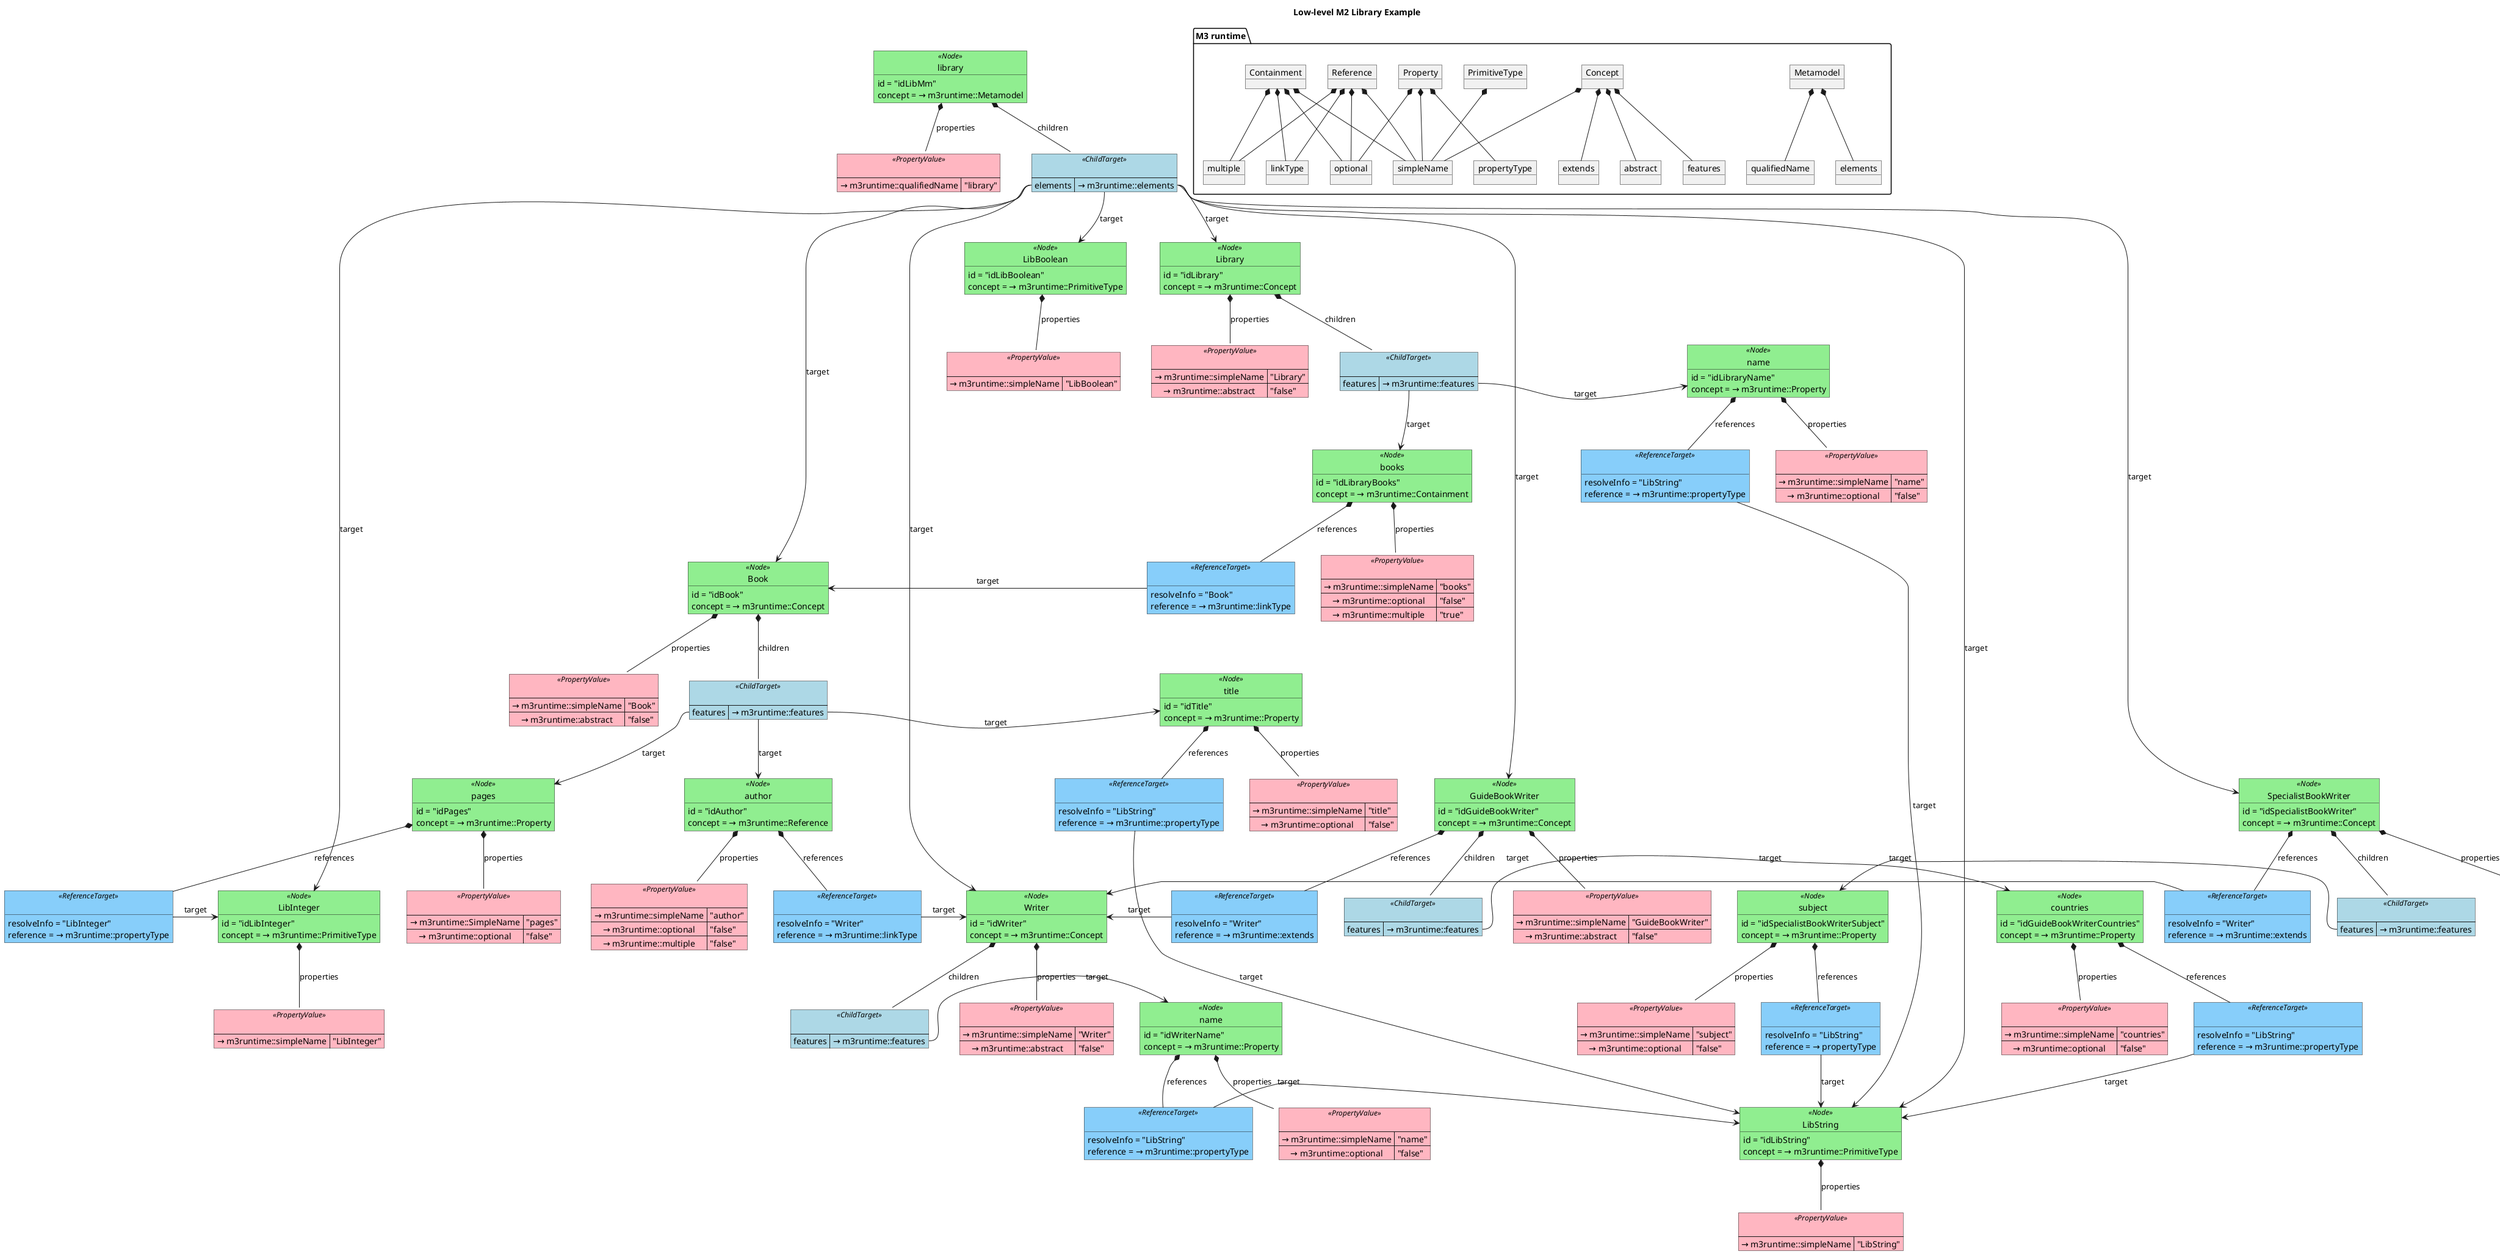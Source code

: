 @startuml
title Low-level M2 Library Example

skinparam object {
    BackgroundColor<<Node>> LightGreen
    BackgroundColor<<ReferenceTarget>> LightSkyBlue
}
skinparam map {
    BackgroundColor<<PropertyValue>> LightPink
    BackgroundColor<<ChildTarget>> LightBlue
}

package "M3 runtime" as meta {
    object "Metamodel" as metamodel

    object "qualifiedName" as qualifiedName
    metamodel *-- qualifiedName

    object "elements" as elements
    metamodel *-- elements

    object "Concept" as concept

    object "simpleName" as simpleName
    concept *-- simpleName

    object "abstract" as abstract
    concept *-- abstract

    object "features" as features
    concept *-- features

    object "extends" as extends
    concept *-- extends

    object "PrimitiveType" as primitiveType
    primitiveType *-- simpleName

    object "Property" as property
    property *-- simpleName

    object "optional" as optional
    property *-- optional

    object "propertyType" as propertyType
    property *-- propertyType

    object "Reference" as reference
    reference *-- simpleName
    reference *-- optional

    object "multiple" as multiple
    reference *-- multiple

    object "linkType" as linkType
    reference *-- linkType

    object "Containment" as containment
    containment *-- simpleName
    containment *-- optional
    containment *-- multiple
    containment *-- linkType
}

' library (metamodel)

object "library" as library<<Node>> {
    id = "idLibMm"
    concept = → m3runtime::Metamodel
}
'metamodel <- library #lightgray: concept


map " " as libraryQualifiedName<<PropertyValue>> {
    → m3runtime::qualifiedName => "library"
}
library *-- libraryQualifiedName: properties
'qualifiedName <- libraryQualifiedName #lightgray: property

map " " as libraryChildren<<ChildTarget>> {
    elements => → m3runtime::elements
}
library *-- libraryChildren: children
'elements <- libraryLibString #lightgray: containment

' LibString

object "LibString" as LibString<<Node>> {
    id = "idLibString"
    concept = → m3runtime::PrimitiveType
}
'primitiveType <- LibString #lightgray: concept

libraryChildren::elements --> LibString: target

map " " as LibStringName<<PropertyValue>> {
    → m3runtime::simpleName => "LibString"
}
LibString *-- LibStringName: properties
'simpleName <- LibStringName #lightgray: property

' LibBoolean

object "LibBoolean" as LibBoolean<<Node>> {
    id = "idLibBoolean"
    concept = → m3runtime::PrimitiveType
}
'primitiveType <- LibBoolean #lightgray: concept

libraryChildren::elements --> LibBoolean: target

map " " as LibBooleanName<<PropertyValue>> {
    → m3runtime::simpleName => "LibBoolean"
}
LibBoolean *-- LibBooleanName: properties
'simpleName <- LibBooleanName #lightgray: property

' LibInteger

object "LibInteger" as LibInteger<<Node>> {
    id = "idLibInteger"
    concept = → m3runtime::PrimitiveType
}
'primitiveType <- LibInteger #lightgray: concept

libraryChildren::elements --> LibInteger: target

map " " as LibIntegerName<<PropertyValue>> {
    → m3runtime::simpleName => "LibInteger"
}
LibInteger *-- LibIntegerName: properties
'simpleName <- LibIntegerName #lightgray: property

' Book

object "Book" as Book<<Node>> {
    id = "idBook"
    concept = → m3runtime::Concept
}
'concept <- Book #lightgray: concept

libraryChildren::elements --> Book: target

map " " as bookName<<PropertyValue>> {
    → m3runtime::simpleName => "Book"
    → m3runtime::abstract => "false"
}
Book *-- bookName: properties

' Book.title

object "title" as title<<Node>> {
    id = "idTitle"
    concept = → m3runtime::Property
}
'property <- title #lightgray: concept

map " " as bookChildren<<ChildTarget>> {
     features => → m3runtime::features
}
Book *-- bookChildren: children
bookChildren::features -> title: target

map " " as titleName<<PropertyValue>> {
    → m3runtime::simpleName => "title"
    → m3runtime::optional => "false"
}
title *-- titleName: properties
'simpleName <- titleName #lightgray: property

object " " as titleType<<ReferenceTarget>> {
    resolveInfo = "LibString"
    reference = → m3runtime::propertyType
}
title *-- titleType: references
'propertyType <- titleType #lightgray: reference
titleType -> LibString: target

' Book.pages

object "pages" as pages<<Node>> {
    id = "idPages"
    concept = → m3runtime::Property
}
'property <- pages #lightgray: concept

bookChildren::features --> pages: target

map " " as pagesName<<PropertyValue>> {
    → m3runtime::SimpleName => "pages"
    → m3runtime::optional => "false"
}
pages *-- pagesName: properties
'simpleName <- pagesName #lightgray: property

object " " as pagesType<<ReferenceTarget>> {
    resolveInfo = "LibInteger"
    reference = → m3runtime::propertyType
}
pages *-- pagesType: references
'propertyType <- pagesType #lightgray: reference
pagesType -> LibInteger: target

' Book.author

object "author" as author<<Node>> {
    id = "idAuthor"
    concept = → m3runtime::Reference
}
'reference <- author #lightgray: concept

bookChildren::features --> author: target

map " " as authorName<<PropertyValue>> {
    → m3runtime::simpleName => "author"
    → m3runtime::optional => "false"
    → m3runtime::multiple => "false"
}
author *-- authorName: properties
'simpleName <- authorName #lightgray: property


object " " as authorType<<ReferenceTarget>> {
    resolveInfo = "Writer"
    reference = → m3runtime::linkType
}
author *-- authorType: references
'linkType <- authorType #lightgray: reference


' Library (node)

object "Library" as Library<<Node>> {
    id = "idLibrary"
    concept = → m3runtime::Concept
}
'concept <- Library #lightgray: concept

libraryChildren::elements --> Library: target

map " " as libraryName<<PropertyValue>> {
    → m3runtime::simpleName => "Library"
    → m3runtime::abstract => "false"

}
Library *-- libraryName: properties
'simpleName <- libraryName #lightgray: property

' Library.name

object "name" as libraryNameNode<<Node>> {
    id = "idLibraryName"
    concept = → m3runtime::Property
}
'property <- libraryNameNode #lightgray: concept

map " " as LibraryNodeChildren<<ChildTarget>> {
     features => → m3runtime::features
}
Library *-- LibraryNodeChildren: children
LibraryNodeChildren::features -> libraryNameNode: target

map " " as libraryNameName<<PropertyValue>> {
    → m3runtime::simpleName =>  "name"
    → m3runtime::optional => "false"
}
libraryNameNode *-- libraryNameName: properties
'simpleName <- libraryNameName #lightgray: property

object " " as libraryNameNodeType<<ReferenceTarget>> {
    resolveInfo = "LibString"
    reference = → m3runtime::propertyType
}
libraryNameNode *-- libraryNameNodeType: references
'propertyType <- libraryNameNodeType #lightgray: reference
libraryNameNodeType -> LibString: target

' Library.books

object "books" as books<<Node>> {
    id = "idLibraryBooks"
    concept = → m3runtime::Containment
}
'containment <- books #lightgray: concept

LibraryNodeChildren::features --> books: target


map " " as booksName<<PropertyValue>> {
    → m3runtime::simpleName => "books"
    → m3runtime::optional => "false"
    → m3runtime::multiple => "true"
}
books *-- booksName: properties
'simpleName <- booksName #lightgray: property

object " " as booksType<<ReferenceTarget>> {
    resolveInfo = "Book"
    reference = → m3runtime::linkType
}
books *-- booksType: references
'linkType <- booksType #lightgray: reference
booksType -> Book: target

' Writer

object "Writer" as Writer<<Node>> {
    id = "idWriter"
    concept = → m3runtime::Concept
}
'concept <- Writer #lightgray: concept


libraryChildren::elements --> Writer: target
authorType -> Writer: target

map " " as Writer_Name<<PropertyValue>> {
    → m3runtime::simpleName => "Writer"
    → m3runtime::abstract => "false"
}
Writer *-- Writer_Name: properties
'simpleName <- Writer_Name #lightgray: property

' Writer.name

object "name" as writerName<<Node>> {
    id = "idWriterName"
    concept = → m3runtime::Property
}
'property <- writerName #lightgray: concept

map " " as WriterChildren<<ChildTarget>> {
     features => → m3runtime::features
}
Writer *-- WriterChildren: children
WriterChildren::features -> writerName: target

map " " as writerNameName<<PropertyValue>> {
    → m3runtime::simpleName => "name"
    → m3runtime::optional => "false"
}
writerName *-- writerNameName: properties
'simpleName <- writerNameName #lightgray: property

object " " as writerNameType<<ReferenceTarget>> {
    resolveInfo = "LibString"
    reference = → m3runtime::propertyType
}
writerName *-- writerNameType: references
'propertyType <- writerNameType #lightgray: reference
writerNameType -> LibString: target

' GuideBookWriter

object "GuideBookWriter" as GuideBookWriter<<Node>> {
    id = "idGuideBookWriter"
    concept = → m3runtime::Concept
}
'concept <- GuideBookWriter #lightgray: concept

libraryChildren::elements --> GuideBookWriter: target

map " " as GuideBookWriterName<<PropertyValue>> {
    → m3runtime::simpleName => "GuideBookWriter"
    → m3runtime::abstract => "false"
}
GuideBookWriter *-- GuideBookWriterName: properties
'simpleName <- GuideBookWriterName #lightgray: property

object " " as GuideBookWriterExtends<<ReferenceTarget>> {
    resolveInfo = "Writer"
    reference = → m3runtime::extends
}
GuideBookWriter *-- GuideBookWriterExtends: references
'extends <- GuideBookWriterExtends #lightgray: reference
GuideBookWriterExtends -> Writer: target

' GuideBookWriter.countries

object "countries" as countries<<Node>> {
    id = "idGuideBookWriterCountries"
    concept = → m3runtime::Property
}
'simpleName <- countries #lightgray: property

map " " as GuideBookWriterChildren<<ChildTarget>> {
     features => → m3runtime::features
}
GuideBookWriter *-- GuideBookWriterChildren: children
GuideBookWriterChildren::features -> countries: target

map " " as countriesName<<PropertyValue>> {
    → m3runtime::simpleName => "countries"
    → m3runtime::optional => "false"
}
countries *-- countriesName: properties
'simpleName <- countriesName #lightgray: property

object " " as countriesType<<ReferenceTarget>> {
    resolveInfo = "LibString"
    reference = → m3runtime::propertyType
}
countries *-- countriesType: references
'propertyType <- countriesType #lightgray: reference
countriesType -> LibString: target

' SpecialistBookWriter

object "SpecialistBookWriter" as SpecialistBookWriter<<Node>> {
    id = "idSpecialistBookWriter"
    concept = → m3runtime::Concept
}
'concept <- SpecialistBookWriter #lightgray: concept

libraryChildren::elements --> SpecialistBookWriter: target

map " " as SpecialistBookWriterName<<PropertyValue>> {
    → m3runtime::simpleName => "SpecialistBookWriter"
    → m3runtime::abstract => "false"
}
SpecialistBookWriter *-- SpecialistBookWriterName: properties
'simpleName <- SpecialistBookWriterName #lightgray: property

object " " as SpecialistBookWriterExtends<<ReferenceTarget>> {
    resolveInfo = "Writer"
    reference = → m3runtime::extends
}
SpecialistBookWriter *-- SpecialistBookWriterExtends: references
'extends <- SpecialistBookWriterExtends #lightgray: reference
SpecialistBookWriterExtends -> Writer: target

' SpecialistBookWriter.subject

object "subject" as subject<<Node>> {
    id = "idSpecialistBookWriterSubject"
    concept = → m3runtime::Property
}
'simpleName <- subject #lightgray: property

map " " as SpecialistBookWriterChildren<<ChildTarget>> {
     features => → m3runtime::features
}
SpecialistBookWriter *-- SpecialistBookWriterChildren: children
SpecialistBookWriterChildren::features -> subject: target

map " " as subjectName<<PropertyValue>> {
    → m3runtime::simpleName => "subject"
    → m3runtime::optional => "false"
}
subject *-- subjectName: properties
'simpleName <- subjectName #lightgray: property

object " " as subjectType<<ReferenceTarget>> {
    resolveInfo = "LibString"
    reference = → propertyType
}
subject *-- subjectType: references
'propertyType <- subjectType #lightgray: reference
subjectType -> LibString: target

@enduml
